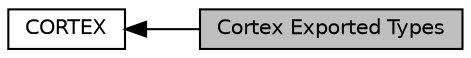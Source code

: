 digraph "Cortex Exported Types"
{
  edge [fontname="Helvetica",fontsize="10",labelfontname="Helvetica",labelfontsize="10"];
  node [fontname="Helvetica",fontsize="10",shape=record];
  rankdir=LR;
  Node0 [label="Cortex Exported Types",height=0.2,width=0.4,color="black", fillcolor="grey75", style="filled", fontcolor="black"];
  Node1 [label="CORTEX",height=0.2,width=0.4,color="black", fillcolor="white", style="filled",URL="$group___c_o_r_t_e_x.html",tooltip="CORTEX HAL module driver. "];
  Node1->Node0 [shape=plaintext, dir="back", style="solid"];
}
